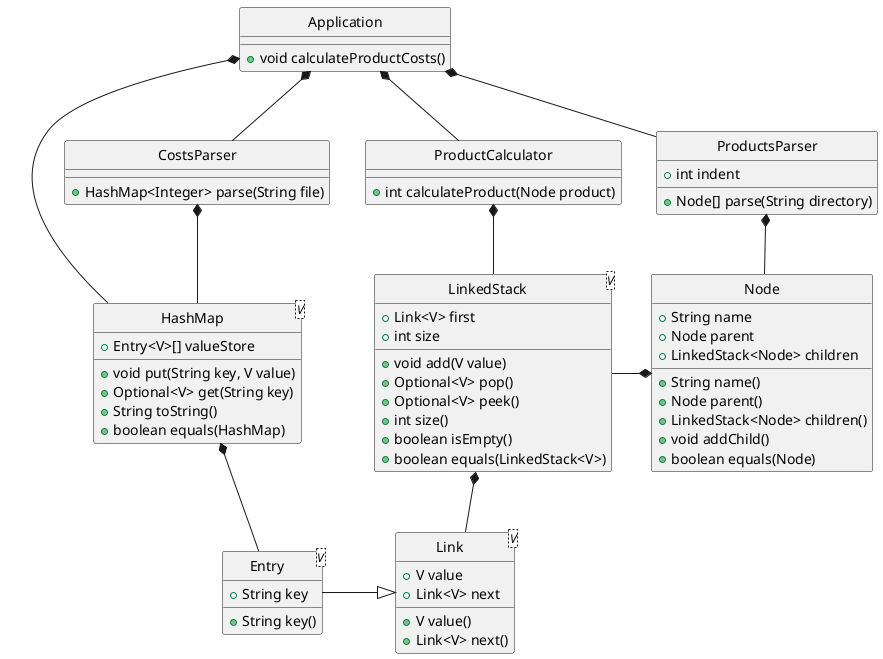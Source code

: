 @startuml

class Link<V> {
  +V value
  +Link<V> next
  +V value()
  +Link<V> next()
}

class HashMap<V> {
  +Entry<V>[] valueStore
  +void put(String key, V value)
  +Optional<V> get(String key)
  +String toString()
  +boolean equals(HashMap)
}

class Entry<V> {
  +String key
  +String key()
}

class LinkedStack<V> {
  +Link<V> first
  +int size
  +void add(V value)
  +Optional<V> pop()
  +Optional<V> peek()
  +int size()
  +boolean isEmpty()
  +boolean equals(LinkedStack<V>)
}

class Node {
  +String name
  +Node parent
  +LinkedStack<Node> children
  +String name()
  +Node parent()
  +LinkedStack<Node> children()
  +void addChild()
  +boolean equals(Node)
}

class ProductsParser {
  +int indent
  +Node[] parse(String directory)
}

class CostsParser {
  +HashMap<Integer> parse(String file)
}

class ProductCalculator {
  +int calculateProduct(Node product)
}

class Application {
  +void calculateProductCosts()
}

HashMap *-- Entry
LinkedStack *-- Link
Link <|-left- Entry

ProductsParser *-- Node
CostsParser *-- HashMap
ProductCalculator *-- LinkedStack
LinkedStack -right-* Node

Application *-- ProductsParser
Application *-- ProductCalculator
Application *-- CostsParser
Application *-- HashMap

hide circle

@enduml
